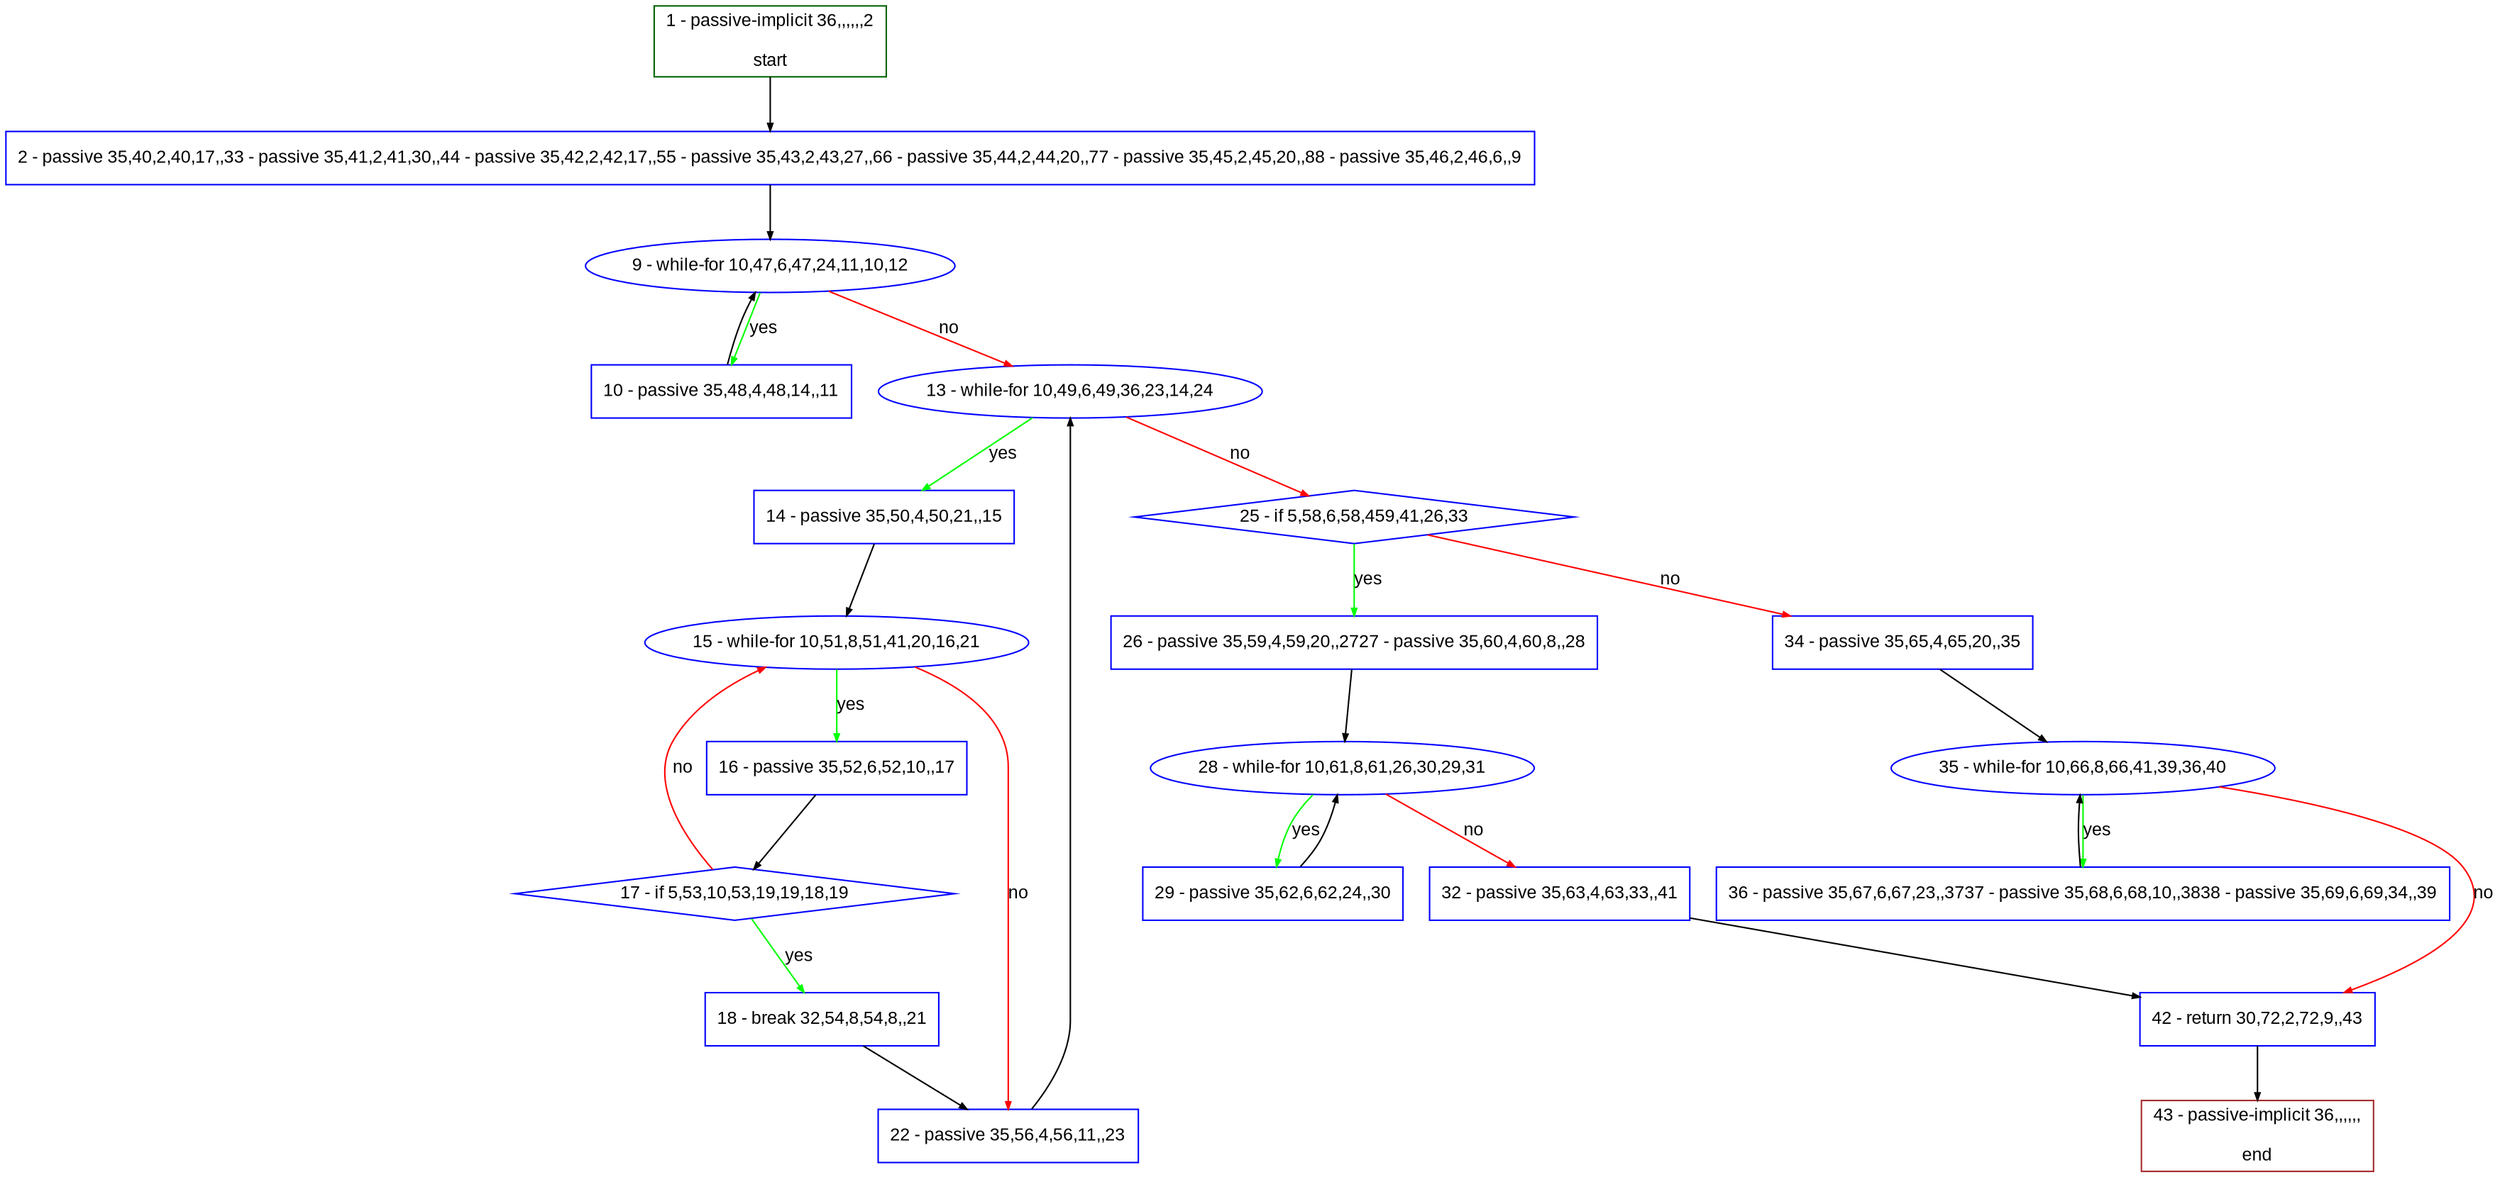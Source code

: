 digraph "" {
  graph [pack="true", label="", fontsize="12", packmode="clust", fontname="Arial", fillcolor="#FFFFCC", bgcolor="white", style="rounded,filled", compound="true"];
  node [node_initialized="no", label="", color="grey", fontsize="12", fillcolor="white", fontname="Arial", style="filled", shape="rectangle", compound="true", fixedsize="false"];
  edge [fontcolor="black", arrowhead="normal", arrowtail="none", arrowsize="0.5", ltail="", label="", color="black", fontsize="12", lhead="", fontname="Arial", dir="forward", compound="true"];
  __N1 [label="2 - passive 35,40,2,40,17,,33 - passive 35,41,2,41,30,,44 - passive 35,42,2,42,17,,55 - passive 35,43,2,43,27,,66 - passive 35,44,2,44,20,,77 - passive 35,45,2,45,20,,88 - passive 35,46,2,46,6,,9", color="#0000ff", fillcolor="#ffffff", style="filled", shape="box"];
  __N2 [label="1 - passive-implicit 36,,,,,,2\n\nstart", color="#006400", fillcolor="#ffffff", style="filled", shape="box"];
  __N3 [label="9 - while-for 10,47,6,47,24,11,10,12", color="#0000ff", fillcolor="#ffffff", style="filled", shape="oval"];
  __N4 [label="10 - passive 35,48,4,48,14,,11", color="#0000ff", fillcolor="#ffffff", style="filled", shape="box"];
  __N5 [label="13 - while-for 10,49,6,49,36,23,14,24", color="#0000ff", fillcolor="#ffffff", style="filled", shape="oval"];
  __N6 [label="14 - passive 35,50,4,50,21,,15", color="#0000ff", fillcolor="#ffffff", style="filled", shape="box"];
  __N7 [label="25 - if 5,58,6,58,459,41,26,33", color="#0000ff", fillcolor="#ffffff", style="filled", shape="diamond"];
  __N8 [label="15 - while-for 10,51,8,51,41,20,16,21", color="#0000ff", fillcolor="#ffffff", style="filled", shape="oval"];
  __N9 [label="16 - passive 35,52,6,52,10,,17", color="#0000ff", fillcolor="#ffffff", style="filled", shape="box"];
  __N10 [label="22 - passive 35,56,4,56,11,,23", color="#0000ff", fillcolor="#ffffff", style="filled", shape="box"];
  __N11 [label="17 - if 5,53,10,53,19,19,18,19", color="#0000ff", fillcolor="#ffffff", style="filled", shape="diamond"];
  __N12 [label="18 - break 32,54,8,54,8,,21", color="#0000ff", fillcolor="#ffffff", style="filled", shape="box"];
  __N13 [label="26 - passive 35,59,4,59,20,,2727 - passive 35,60,4,60,8,,28", color="#0000ff", fillcolor="#ffffff", style="filled", shape="box"];
  __N14 [label="34 - passive 35,65,4,65,20,,35", color="#0000ff", fillcolor="#ffffff", style="filled", shape="box"];
  __N15 [label="28 - while-for 10,61,8,61,26,30,29,31", color="#0000ff", fillcolor="#ffffff", style="filled", shape="oval"];
  __N16 [label="29 - passive 35,62,6,62,24,,30", color="#0000ff", fillcolor="#ffffff", style="filled", shape="box"];
  __N17 [label="32 - passive 35,63,4,63,33,,41", color="#0000ff", fillcolor="#ffffff", style="filled", shape="box"];
  __N18 [label="42 - return 30,72,2,72,9,,43", color="#0000ff", fillcolor="#ffffff", style="filled", shape="box"];
  __N19 [label="35 - while-for 10,66,8,66,41,39,36,40", color="#0000ff", fillcolor="#ffffff", style="filled", shape="oval"];
  __N20 [label="36 - passive 35,67,6,67,23,,3737 - passive 35,68,6,68,10,,3838 - passive 35,69,6,69,34,,39", color="#0000ff", fillcolor="#ffffff", style="filled", shape="box"];
  __N21 [label="43 - passive-implicit 36,,,,,,\n\nend", color="#a52a2a", fillcolor="#ffffff", style="filled", shape="box"];
  __N2 -> __N1 [arrowhead="normal", arrowtail="none", color="#000000", label="", dir="forward"];
  __N1 -> __N3 [arrowhead="normal", arrowtail="none", color="#000000", label="", dir="forward"];
  __N3 -> __N4 [arrowhead="normal", arrowtail="none", color="#00ff00", label="yes", dir="forward"];
  __N4 -> __N3 [arrowhead="normal", arrowtail="none", color="#000000", label="", dir="forward"];
  __N3 -> __N5 [arrowhead="normal", arrowtail="none", color="#ff0000", label="no", dir="forward"];
  __N5 -> __N6 [arrowhead="normal", arrowtail="none", color="#00ff00", label="yes", dir="forward"];
  __N5 -> __N7 [arrowhead="normal", arrowtail="none", color="#ff0000", label="no", dir="forward"];
  __N6 -> __N8 [arrowhead="normal", arrowtail="none", color="#000000", label="", dir="forward"];
  __N8 -> __N9 [arrowhead="normal", arrowtail="none", color="#00ff00", label="yes", dir="forward"];
  __N8 -> __N10 [arrowhead="normal", arrowtail="none", color="#ff0000", label="no", dir="forward"];
  __N9 -> __N11 [arrowhead="normal", arrowtail="none", color="#000000", label="", dir="forward"];
  __N11 -> __N8 [arrowhead="normal", arrowtail="none", color="#ff0000", label="no", dir="forward"];
  __N11 -> __N12 [arrowhead="normal", arrowtail="none", color="#00ff00", label="yes", dir="forward"];
  __N12 -> __N10 [arrowhead="normal", arrowtail="none", color="#000000", label="", dir="forward"];
  __N10 -> __N5 [arrowhead="normal", arrowtail="none", color="#000000", label="", dir="forward"];
  __N7 -> __N13 [arrowhead="normal", arrowtail="none", color="#00ff00", label="yes", dir="forward"];
  __N7 -> __N14 [arrowhead="normal", arrowtail="none", color="#ff0000", label="no", dir="forward"];
  __N13 -> __N15 [arrowhead="normal", arrowtail="none", color="#000000", label="", dir="forward"];
  __N15 -> __N16 [arrowhead="normal", arrowtail="none", color="#00ff00", label="yes", dir="forward"];
  __N16 -> __N15 [arrowhead="normal", arrowtail="none", color="#000000", label="", dir="forward"];
  __N15 -> __N17 [arrowhead="normal", arrowtail="none", color="#ff0000", label="no", dir="forward"];
  __N17 -> __N18 [arrowhead="normal", arrowtail="none", color="#000000", label="", dir="forward"];
  __N14 -> __N19 [arrowhead="normal", arrowtail="none", color="#000000", label="", dir="forward"];
  __N19 -> __N20 [arrowhead="normal", arrowtail="none", color="#00ff00", label="yes", dir="forward"];
  __N20 -> __N19 [arrowhead="normal", arrowtail="none", color="#000000", label="", dir="forward"];
  __N19 -> __N18 [arrowhead="normal", arrowtail="none", color="#ff0000", label="no", dir="forward"];
  __N18 -> __N21 [arrowhead="normal", arrowtail="none", color="#000000", label="", dir="forward"];
}
